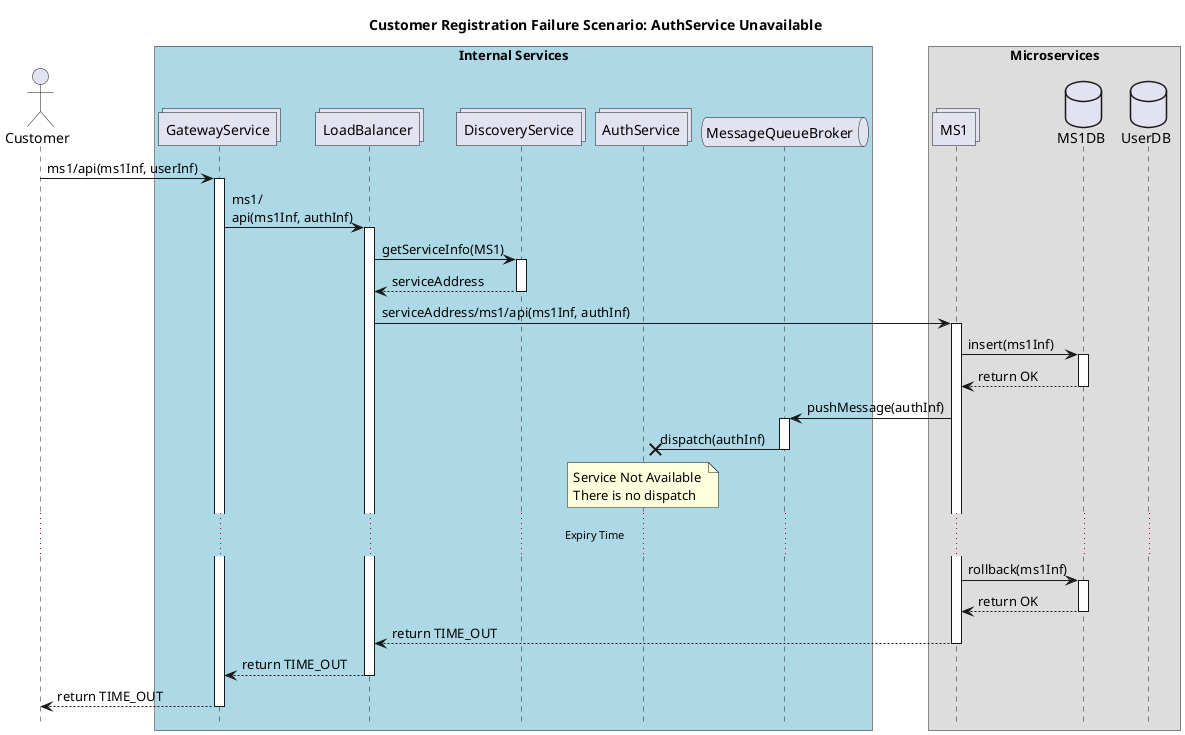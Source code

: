 @startuml CustomerRegistrationFailureScenarioAuthServiceUnavailable
!pragma teoz true

title "Customer Registration Failure Scenario: AuthService Unavailable"

hide footbox
actor Customer


box "Internal Services" #LightBlue
collections GatewayService
collections LoadBalancer
collections DiscoveryService
collections AuthService
queue MessageQueueBroker
end box

box "Microservices"
collections MS1
database MS1DB
database UserDB
end box

Customer -> GatewayService ++ : ms1/api(ms1Inf, userInf)
GatewayService -> LoadBalancer ++ : ms1/\napi(ms1Inf, authInf)
LoadBalancer -> DiscoveryService ++ : getServiceInfo(MS1)
return serviceAddress 
LoadBalancer -> MS1 ++ : serviceAddress/ms1/api(ms1Inf, authInf)
MS1 -> MS1DB ++: insert(ms1Inf)
return return OK 
MS1 -> MessageQueueBroker ++ : pushMessage(authInf)
MessageQueueBroker ->x AuthService -- : dispatch(authInf)
note over AuthService: Service Not Available \nThere is no dispatch
...Expiry Time...
MS1 -> MS1DB ++: rollback(ms1Inf)
return return OK 
return return TIME_OUT 
return return TIME_OUT 
return return TIME_OUT 


@enduml